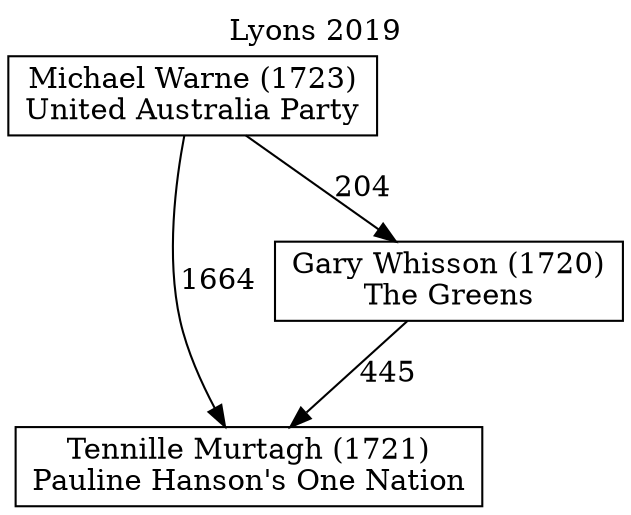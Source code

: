 // House preference flow
digraph "Tennille Murtagh (1721)_Lyons_2019" {
	graph [label="Lyons 2019" labelloc=t mclimit=10]
	node [shape=box]
	"Tennille Murtagh (1721)" [label="Tennille Murtagh (1721)
Pauline Hanson's One Nation"]
	"Gary Whisson (1720)" [label="Gary Whisson (1720)
The Greens"]
	"Michael Warne (1723)" [label="Michael Warne (1723)
United Australia Party"]
	"Gary Whisson (1720)" -> "Tennille Murtagh (1721)" [label=445]
	"Michael Warne (1723)" -> "Gary Whisson (1720)" [label=204]
	"Michael Warne (1723)" -> "Tennille Murtagh (1721)" [label=1664]
}
